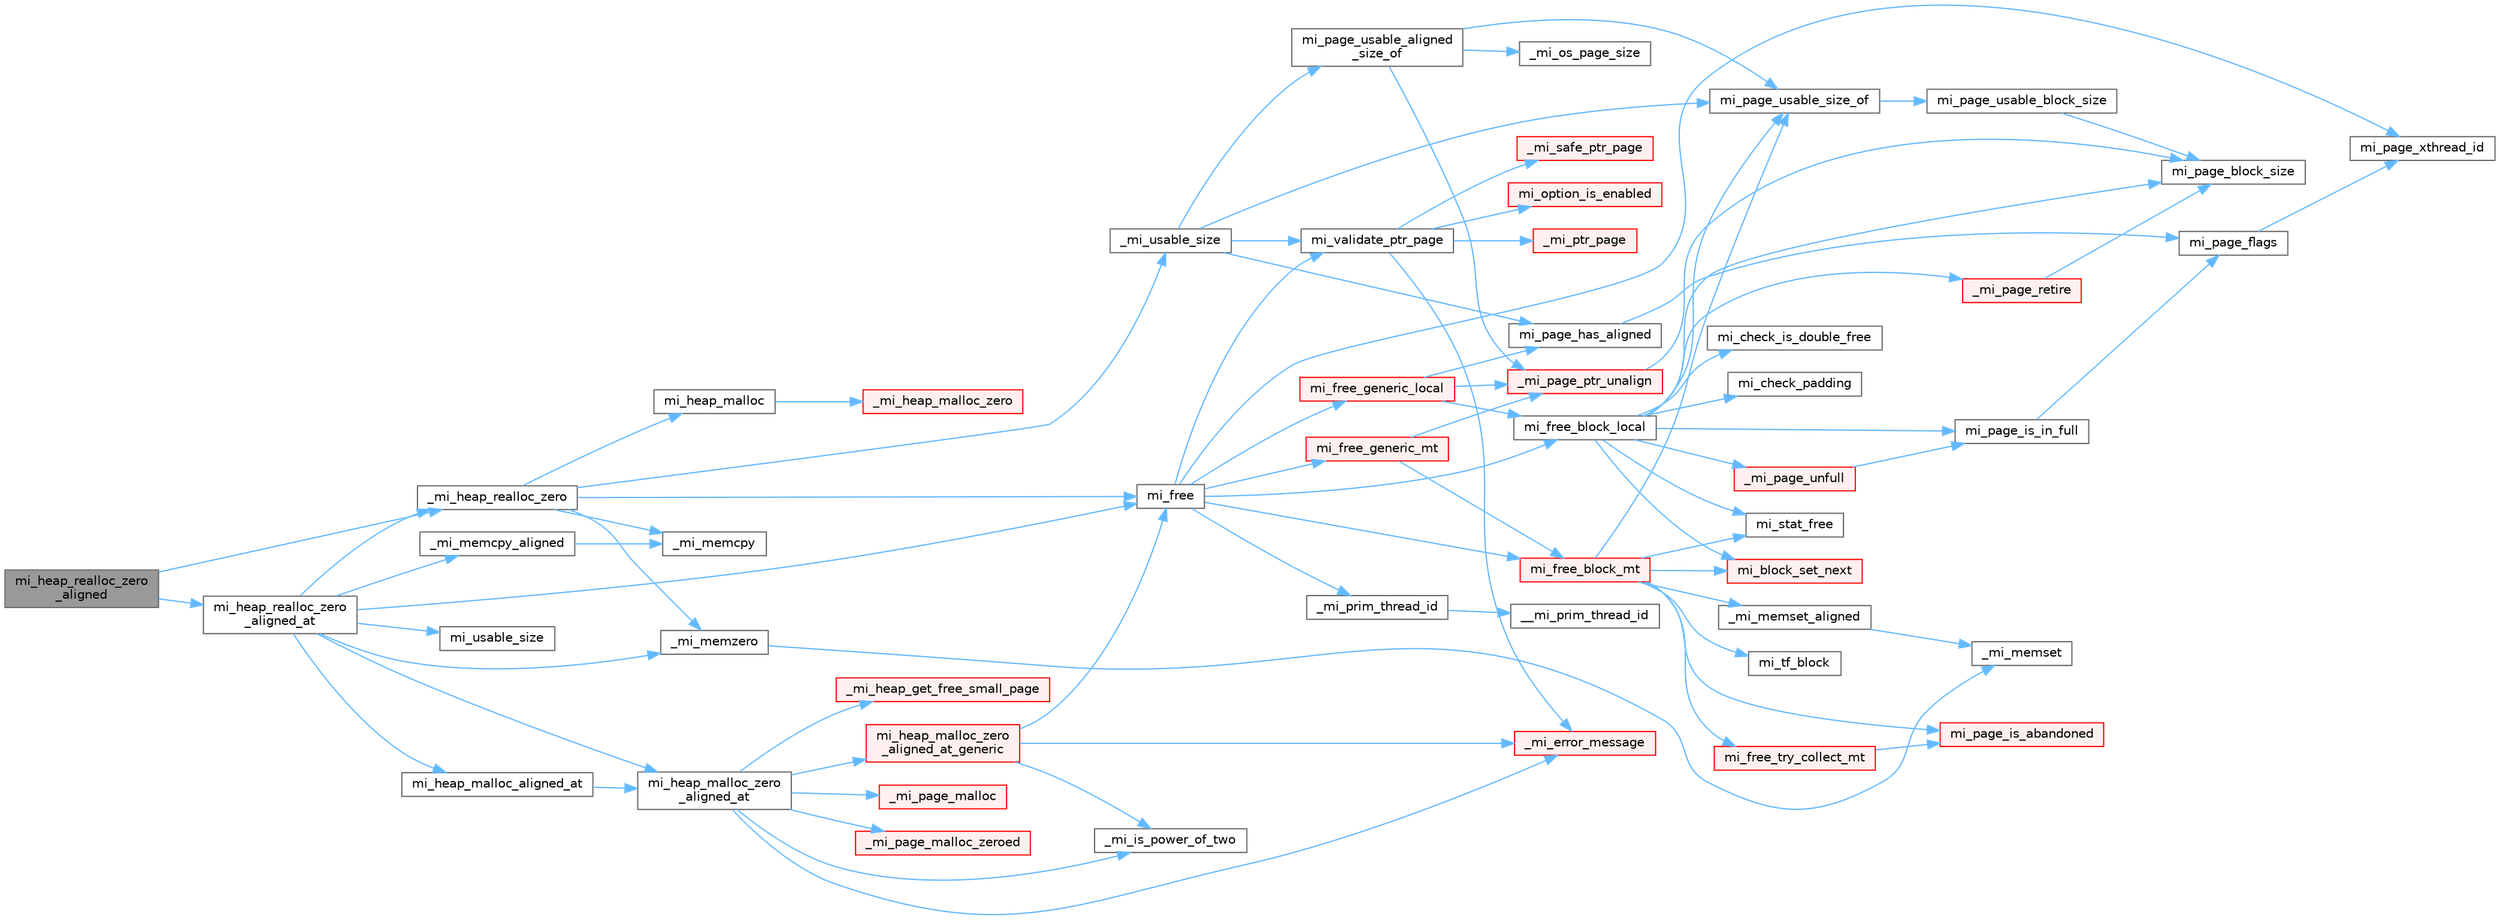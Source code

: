 digraph "mi_heap_realloc_zero_aligned"
{
 // LATEX_PDF_SIZE
  bgcolor="transparent";
  edge [fontname=Helvetica,fontsize=10,labelfontname=Helvetica,labelfontsize=10];
  node [fontname=Helvetica,fontsize=10,shape=box,height=0.2,width=0.4];
  rankdir="LR";
  Node1 [id="Node000001",label="mi_heap_realloc_zero\l_aligned",height=0.2,width=0.4,color="gray40", fillcolor="grey60", style="filled", fontcolor="black",tooltip=" "];
  Node1 -> Node2 [id="edge78_Node000001_Node000002",color="steelblue1",style="solid",tooltip=" "];
  Node2 [id="Node000002",label="_mi_heap_realloc_zero",height=0.2,width=0.4,color="grey40", fillcolor="white", style="filled",URL="$alloc_8c.html#aa0a502a8b4b3af96fbc3bc6a0cf2e092",tooltip=" "];
  Node2 -> Node3 [id="edge79_Node000002_Node000003",color="steelblue1",style="solid",tooltip=" "];
  Node3 [id="Node000003",label="_mi_memcpy",height=0.2,width=0.4,color="grey40", fillcolor="white", style="filled",URL="$_e_a_s_t_l_2packages_2mimalloc_2include_2mimalloc_2internal_8h.html#aced8405f24c39af46117066bb1633924",tooltip=" "];
  Node2 -> Node4 [id="edge80_Node000002_Node000004",color="steelblue1",style="solid",tooltip=" "];
  Node4 [id="Node000004",label="_mi_memzero",height=0.2,width=0.4,color="grey40", fillcolor="white", style="filled",URL="$_e_a_s_t_l_2packages_2mimalloc_2include_2mimalloc_2internal_8h.html#a621a19b2339e1a1d23f8bc1a96eb3b54",tooltip=" "];
  Node4 -> Node5 [id="edge81_Node000004_Node000005",color="steelblue1",style="solid",tooltip=" "];
  Node5 [id="Node000005",label="_mi_memset",height=0.2,width=0.4,color="grey40", fillcolor="white", style="filled",URL="$_e_a_s_t_l_2packages_2mimalloc_2include_2mimalloc_2internal_8h.html#ae042f084f894809035813d45e3c43561",tooltip=" "];
  Node2 -> Node6 [id="edge82_Node000002_Node000006",color="steelblue1",style="solid",tooltip=" "];
  Node6 [id="Node000006",label="_mi_usable_size",height=0.2,width=0.4,color="grey40", fillcolor="white", style="filled",URL="$free_8c.html#ad2304b1ed3a49b8c20e550c060d5627d",tooltip=" "];
  Node6 -> Node7 [id="edge83_Node000006_Node000007",color="steelblue1",style="solid",tooltip=" "];
  Node7 [id="Node000007",label="mi_page_has_aligned",height=0.2,width=0.4,color="grey40", fillcolor="white", style="filled",URL="$_e_a_s_t_l_2packages_2mimalloc_2include_2mimalloc_2internal_8h.html#ae0b5641b1e2fabf59c84685e08520852",tooltip=" "];
  Node7 -> Node8 [id="edge84_Node000007_Node000008",color="steelblue1",style="solid",tooltip=" "];
  Node8 [id="Node000008",label="mi_page_flags",height=0.2,width=0.4,color="grey40", fillcolor="white", style="filled",URL="$_e_a_s_t_l_2packages_2mimalloc_2include_2mimalloc_2internal_8h.html#a3d26e50ecf7ae2045d2a6dc69c3c30c8",tooltip=" "];
  Node8 -> Node9 [id="edge85_Node000008_Node000009",color="steelblue1",style="solid",tooltip=" "];
  Node9 [id="Node000009",label="mi_page_xthread_id",height=0.2,width=0.4,color="grey40", fillcolor="white", style="filled",URL="$_e_a_s_t_l_2packages_2mimalloc_2include_2mimalloc_2internal_8h.html#af15a53be4fb9aa00af3c25632b1b1dac",tooltip=" "];
  Node6 -> Node10 [id="edge86_Node000006_Node000010",color="steelblue1",style="solid",tooltip=" "];
  Node10 [id="Node000010",label="mi_page_usable_aligned\l_size_of",height=0.2,width=0.4,color="grey40", fillcolor="white", style="filled",URL="$free_8c.html#a85c1b5ab3965f4a581f194aa06d0cf45",tooltip=" "];
  Node10 -> Node11 [id="edge87_Node000010_Node000011",color="steelblue1",style="solid",tooltip=" "];
  Node11 [id="Node000011",label="_mi_os_page_size",height=0.2,width=0.4,color="grey40", fillcolor="white", style="filled",URL="$os_8c.html#a723e4c95209d4c6282b53317473e83d5",tooltip=" "];
  Node10 -> Node12 [id="edge88_Node000010_Node000012",color="steelblue1",style="solid",tooltip=" "];
  Node12 [id="Node000012",label="_mi_page_ptr_unalign",height=0.2,width=0.4,color="red", fillcolor="#FFF0F0", style="filled",URL="$free_8c.html#a02c896f799e571b628b2d7747ca9f771",tooltip=" "];
  Node12 -> Node13 [id="edge89_Node000012_Node000013",color="steelblue1",style="solid",tooltip=" "];
  Node13 [id="Node000013",label="mi_page_block_size",height=0.2,width=0.4,color="grey40", fillcolor="white", style="filled",URL="$_e_a_s_t_l_2packages_2mimalloc_2include_2mimalloc_2internal_8h.html#a6134893990c1f09da2b40092ceecc780",tooltip=" "];
  Node10 -> Node15 [id="edge90_Node000010_Node000015",color="steelblue1",style="solid",tooltip=" "];
  Node15 [id="Node000015",label="mi_page_usable_size_of",height=0.2,width=0.4,color="grey40", fillcolor="white", style="filled",URL="$free_8c.html#a26335e66b160c5319806a2e33f7b70e7",tooltip=" "];
  Node15 -> Node16 [id="edge91_Node000015_Node000016",color="steelblue1",style="solid",tooltip=" "];
  Node16 [id="Node000016",label="mi_page_usable_block_size",height=0.2,width=0.4,color="grey40", fillcolor="white", style="filled",URL="$_e_a_s_t_l_2packages_2mimalloc_2include_2mimalloc_2internal_8h.html#a432abca03d059a7d40d8d39617afc8f7",tooltip=" "];
  Node16 -> Node13 [id="edge92_Node000016_Node000013",color="steelblue1",style="solid",tooltip=" "];
  Node6 -> Node15 [id="edge93_Node000006_Node000015",color="steelblue1",style="solid",tooltip=" "];
  Node6 -> Node17 [id="edge94_Node000006_Node000017",color="steelblue1",style="solid",tooltip=" "];
  Node17 [id="Node000017",label="mi_validate_ptr_page",height=0.2,width=0.4,color="grey40", fillcolor="white", style="filled",URL="$free_8c.html#a3c325fa47ff6342dca1b913607844b93",tooltip=" "];
  Node17 -> Node18 [id="edge95_Node000017_Node000018",color="steelblue1",style="solid",tooltip=" "];
  Node18 [id="Node000018",label="_mi_error_message",height=0.2,width=0.4,color="red", fillcolor="#FFF0F0", style="filled",URL="$options_8c.html#a2bebc073bcaac71658e57bb260c2e426",tooltip=" "];
  Node17 -> Node55 [id="edge96_Node000017_Node000055",color="steelblue1",style="solid",tooltip=" "];
  Node55 [id="Node000055",label="_mi_ptr_page",height=0.2,width=0.4,color="red", fillcolor="#FFF0F0", style="filled",URL="$_e_a_s_t_l_2packages_2mimalloc_2include_2mimalloc_2internal_8h.html#acd84a462a2045538d19ecc56e6cc29f6",tooltip=" "];
  Node17 -> Node60 [id="edge97_Node000017_Node000060",color="steelblue1",style="solid",tooltip=" "];
  Node60 [id="Node000060",label="_mi_safe_ptr_page",height=0.2,width=0.4,color="red", fillcolor="#FFF0F0", style="filled",URL="$page-map_8c.html#aa93d85305e51471aa1951ab818628a63",tooltip=" "];
  Node17 -> Node20 [id="edge98_Node000017_Node000020",color="steelblue1",style="solid",tooltip=" "];
  Node20 [id="Node000020",label="mi_option_is_enabled",height=0.2,width=0.4,color="red", fillcolor="#FFF0F0", style="filled",URL="$group__options.html#ga459ad98f18b3fc9275474807fe0ca188",tooltip=" "];
  Node2 -> Node62 [id="edge99_Node000002_Node000062",color="steelblue1",style="solid",tooltip=" "];
  Node62 [id="Node000062",label="mi_free",height=0.2,width=0.4,color="grey40", fillcolor="white", style="filled",URL="$group__malloc.html#gaf2c7b89c327d1f60f59e68b9ea644d95",tooltip=" "];
  Node62 -> Node37 [id="edge100_Node000062_Node000037",color="steelblue1",style="solid",tooltip=" "];
  Node37 [id="Node000037",label="_mi_prim_thread_id",height=0.2,width=0.4,color="grey40", fillcolor="white", style="filled",URL="$prim_8h.html#a3875c92cbb791d0a7c69bc1fd2df6804",tooltip=" "];
  Node37 -> Node38 [id="edge101_Node000037_Node000038",color="steelblue1",style="solid",tooltip=" "];
  Node38 [id="Node000038",label="__mi_prim_thread_id",height=0.2,width=0.4,color="grey40", fillcolor="white", style="filled",URL="$prim_8h.html#a42ea20cb0253ec21dff5f6770927df20",tooltip=" "];
  Node62 -> Node63 [id="edge102_Node000062_Node000063",color="steelblue1",style="solid",tooltip=" "];
  Node63 [id="Node000063",label="mi_free_block_local",height=0.2,width=0.4,color="grey40", fillcolor="white", style="filled",URL="$free_8c.html#a4ea336aeb08fb4786186f6087a751d3c",tooltip=" "];
  Node63 -> Node64 [id="edge103_Node000063_Node000064",color="steelblue1",style="solid",tooltip=" "];
  Node64 [id="Node000064",label="_mi_page_retire",height=0.2,width=0.4,color="red", fillcolor="#FFF0F0", style="filled",URL="$page_8c.html#a54b1e58a3b88604ea8dc4d9220f4c32c",tooltip=" "];
  Node64 -> Node13 [id="edge104_Node000064_Node000013",color="steelblue1",style="solid",tooltip=" "];
  Node63 -> Node255 [id="edge105_Node000063_Node000255",color="steelblue1",style="solid",tooltip=" "];
  Node255 [id="Node000255",label="_mi_page_unfull",height=0.2,width=0.4,color="red", fillcolor="#FFF0F0", style="filled",URL="$page_8c.html#a56fb2dd5b89d7848f041fc2f9ad189a0",tooltip=" "];
  Node255 -> Node242 [id="edge106_Node000255_Node000242",color="steelblue1",style="solid",tooltip=" "];
  Node242 [id="Node000242",label="mi_page_is_in_full",height=0.2,width=0.4,color="grey40", fillcolor="white", style="filled",URL="$_e_a_s_t_l_2packages_2mimalloc_2include_2mimalloc_2internal_8h.html#a250f4d0710309fb1cff782cd06644842",tooltip=" "];
  Node242 -> Node8 [id="edge107_Node000242_Node000008",color="steelblue1",style="solid",tooltip=" "];
  Node63 -> Node258 [id="edge108_Node000063_Node000258",color="steelblue1",style="solid",tooltip=" "];
  Node258 [id="Node000258",label="mi_block_set_next",height=0.2,width=0.4,color="red", fillcolor="#FFF0F0", style="filled",URL="$_e_a_s_t_l_2packages_2mimalloc_2include_2mimalloc_2internal_8h.html#ac7b440a922454c163ed1139aac9b946d",tooltip=" "];
  Node63 -> Node262 [id="edge109_Node000063_Node000262",color="steelblue1",style="solid",tooltip=" "];
  Node262 [id="Node000262",label="mi_check_is_double_free",height=0.2,width=0.4,color="grey40", fillcolor="white", style="filled",URL="$free_8c.html#ad23f1572e5f6b82c4c59a43fb9f0595d",tooltip=" "];
  Node63 -> Node263 [id="edge110_Node000063_Node000263",color="steelblue1",style="solid",tooltip=" "];
  Node263 [id="Node000263",label="mi_check_padding",height=0.2,width=0.4,color="grey40", fillcolor="white", style="filled",URL="$free_8c.html#a607d73b1962b5676b5fb0a58d0eda6d8",tooltip=" "];
  Node63 -> Node13 [id="edge111_Node000063_Node000013",color="steelblue1",style="solid",tooltip=" "];
  Node63 -> Node242 [id="edge112_Node000063_Node000242",color="steelblue1",style="solid",tooltip=" "];
  Node63 -> Node15 [id="edge113_Node000063_Node000015",color="steelblue1",style="solid",tooltip=" "];
  Node63 -> Node264 [id="edge114_Node000063_Node000264",color="steelblue1",style="solid",tooltip=" "];
  Node264 [id="Node000264",label="mi_stat_free",height=0.2,width=0.4,color="grey40", fillcolor="white", style="filled",URL="$free_8c.html#a559045bfe8e993e8ee3e7aef40cf1e35",tooltip=" "];
  Node62 -> Node265 [id="edge115_Node000062_Node000265",color="steelblue1",style="solid",tooltip=" "];
  Node265 [id="Node000265",label="mi_free_block_mt",height=0.2,width=0.4,color="red", fillcolor="#FFF0F0", style="filled",URL="$free_8c.html#af5ffcf95b8bfc34e499ae3b203e72475",tooltip=" "];
  Node265 -> Node162 [id="edge116_Node000265_Node000162",color="steelblue1",style="solid",tooltip=" "];
  Node162 [id="Node000162",label="_mi_memset_aligned",height=0.2,width=0.4,color="grey40", fillcolor="white", style="filled",URL="$_e_a_s_t_l_2packages_2mimalloc_2include_2mimalloc_2internal_8h.html#a770dbf90c89e7e7761f2f99c0fc28115",tooltip=" "];
  Node162 -> Node5 [id="edge117_Node000162_Node000005",color="steelblue1",style="solid",tooltip=" "];
  Node265 -> Node258 [id="edge118_Node000265_Node000258",color="steelblue1",style="solid",tooltip=" "];
  Node265 -> Node266 [id="edge119_Node000265_Node000266",color="steelblue1",style="solid",tooltip=" "];
  Node266 [id="Node000266",label="mi_free_try_collect_mt",height=0.2,width=0.4,color="red", fillcolor="#FFF0F0", style="filled",URL="$free_8c.html#a95d8dc8cc63abfde145fac55e9353d24",tooltip=" "];
  Node266 -> Node233 [id="edge120_Node000266_Node000233",color="steelblue1",style="solid",tooltip=" "];
  Node233 [id="Node000233",label="mi_page_is_abandoned",height=0.2,width=0.4,color="red", fillcolor="#FFF0F0", style="filled",URL="$_e_a_s_t_l_2packages_2mimalloc_2include_2mimalloc_2internal_8h.html#aa75f964d916bd58a37861b88491c51fb",tooltip=" "];
  Node265 -> Node233 [id="edge121_Node000265_Node000233",color="steelblue1",style="solid",tooltip=" "];
  Node265 -> Node15 [id="edge122_Node000265_Node000015",color="steelblue1",style="solid",tooltip=" "];
  Node265 -> Node264 [id="edge123_Node000265_Node000264",color="steelblue1",style="solid",tooltip=" "];
  Node265 -> Node314 [id="edge124_Node000265_Node000314",color="steelblue1",style="solid",tooltip=" "];
  Node314 [id="Node000314",label="mi_tf_block",height=0.2,width=0.4,color="grey40", fillcolor="white", style="filled",URL="$_e_a_s_t_l_2packages_2mimalloc_2include_2mimalloc_2internal_8h.html#a68f9b45db9fe19930366d0e473bdf791",tooltip=" "];
  Node62 -> Node328 [id="edge125_Node000062_Node000328",color="steelblue1",style="solid",tooltip=" "];
  Node328 [id="Node000328",label="mi_free_generic_local",height=0.2,width=0.4,color="red", fillcolor="#FFF0F0", style="filled",URL="$free_8c.html#a2e61936ec89160d051a72f0d1f95424f",tooltip=" "];
  Node328 -> Node12 [id="edge126_Node000328_Node000012",color="steelblue1",style="solid",tooltip=" "];
  Node328 -> Node63 [id="edge127_Node000328_Node000063",color="steelblue1",style="solid",tooltip=" "];
  Node328 -> Node7 [id="edge128_Node000328_Node000007",color="steelblue1",style="solid",tooltip=" "];
  Node62 -> Node330 [id="edge129_Node000062_Node000330",color="steelblue1",style="solid",tooltip=" "];
  Node330 [id="Node000330",label="mi_free_generic_mt",height=0.2,width=0.4,color="red", fillcolor="#FFF0F0", style="filled",URL="$free_8c.html#acc3316883c1cf74f78cb41e5d1b46ced",tooltip=" "];
  Node330 -> Node12 [id="edge130_Node000330_Node000012",color="steelblue1",style="solid",tooltip=" "];
  Node330 -> Node265 [id="edge131_Node000330_Node000265",color="steelblue1",style="solid",tooltip=" "];
  Node62 -> Node9 [id="edge132_Node000062_Node000009",color="steelblue1",style="solid",tooltip=" "];
  Node62 -> Node17 [id="edge133_Node000062_Node000017",color="steelblue1",style="solid",tooltip=" "];
  Node2 -> Node331 [id="edge134_Node000002_Node000331",color="steelblue1",style="solid",tooltip=" "];
  Node331 [id="Node000331",label="mi_heap_malloc",height=0.2,width=0.4,color="grey40", fillcolor="white", style="filled",URL="$group__heap.html#gab374e206c7034e0d899fb934e4f4a863",tooltip=" "];
  Node331 -> Node332 [id="edge135_Node000331_Node000332",color="steelblue1",style="solid",tooltip=" "];
  Node332 [id="Node000332",label="_mi_heap_malloc_zero",height=0.2,width=0.4,color="red", fillcolor="#FFF0F0", style="filled",URL="$alloc_8c.html#a4f6dd9bc8d4e47e98566ee77883d703e",tooltip=" "];
  Node1 -> Node484 [id="edge136_Node000001_Node000484",color="steelblue1",style="solid",tooltip=" "];
  Node484 [id="Node000484",label="mi_heap_realloc_zero\l_aligned_at",height=0.2,width=0.4,color="grey40", fillcolor="white", style="filled",URL="$alloc-aligned_8c.html#a1c31e7f7df144e6496e627272467f8cf",tooltip=" "];
  Node484 -> Node2 [id="edge137_Node000484_Node000002",color="steelblue1",style="solid",tooltip=" "];
  Node484 -> Node443 [id="edge138_Node000484_Node000443",color="steelblue1",style="solid",tooltip=" "];
  Node443 [id="Node000443",label="_mi_memcpy_aligned",height=0.2,width=0.4,color="grey40", fillcolor="white", style="filled",URL="$_e_a_s_t_l_2packages_2mimalloc_2include_2mimalloc_2internal_8h.html#a4dbcd4c6bee50fa4a3fb4b5e2a8d1438",tooltip=" "];
  Node443 -> Node3 [id="edge139_Node000443_Node000003",color="steelblue1",style="solid",tooltip=" "];
  Node484 -> Node4 [id="edge140_Node000484_Node000004",color="steelblue1",style="solid",tooltip=" "];
  Node484 -> Node62 [id="edge141_Node000484_Node000062",color="steelblue1",style="solid",tooltip=" "];
  Node484 -> Node485 [id="edge142_Node000484_Node000485",color="steelblue1",style="solid",tooltip=" "];
  Node485 [id="Node000485",label="mi_heap_malloc_aligned_at",height=0.2,width=0.4,color="grey40", fillcolor="white", style="filled",URL="$group__heap.html#gae7ffc045c3996497a7f3a5f6fe7b8aaa",tooltip=" "];
  Node485 -> Node486 [id="edge143_Node000485_Node000486",color="steelblue1",style="solid",tooltip=" "];
  Node486 [id="Node000486",label="mi_heap_malloc_zero\l_aligned_at",height=0.2,width=0.4,color="grey40", fillcolor="white", style="filled",URL="$alloc-aligned_8c.html#a5a91c01df4ee03f2157157434e535648",tooltip=" "];
  Node486 -> Node18 [id="edge144_Node000486_Node000018",color="steelblue1",style="solid",tooltip=" "];
  Node486 -> Node482 [id="edge145_Node000486_Node000482",color="steelblue1",style="solid",tooltip=" "];
  Node482 [id="Node000482",label="_mi_heap_get_free_small_page",height=0.2,width=0.4,color="red", fillcolor="#FFF0F0", style="filled",URL="$_e_a_s_t_l_2packages_2mimalloc_2include_2mimalloc_2internal_8h.html#a5ab9d8fb17d6213eb9789008e8d69ac1",tooltip=" "];
  Node486 -> Node208 [id="edge146_Node000486_Node000208",color="steelblue1",style="solid",tooltip=" "];
  Node208 [id="Node000208",label="_mi_is_power_of_two",height=0.2,width=0.4,color="grey40", fillcolor="white", style="filled",URL="$_e_a_s_t_l_2packages_2mimalloc_2include_2mimalloc_2internal_8h.html#ac46068515202fb9642f6b2610836bd82",tooltip=" "];
  Node486 -> Node336 [id="edge147_Node000486_Node000336",color="steelblue1",style="solid",tooltip=" "];
  Node336 [id="Node000336",label="_mi_page_malloc",height=0.2,width=0.4,color="red", fillcolor="#FFF0F0", style="filled",URL="$alloc_8c.html#a97c32575c2b27f4dc75af2429c45819d",tooltip=" "];
  Node486 -> Node487 [id="edge148_Node000486_Node000487",color="steelblue1",style="solid",tooltip=" "];
  Node487 [id="Node000487",label="_mi_page_malloc_zeroed",height=0.2,width=0.4,color="red", fillcolor="#FFF0F0", style="filled",URL="$alloc_8c.html#adfd7ea63bc22fb012fb1b5ddcb0253d9",tooltip=" "];
  Node486 -> Node488 [id="edge149_Node000486_Node000488",color="steelblue1",style="solid",tooltip=" "];
  Node488 [id="Node000488",label="mi_heap_malloc_zero\l_aligned_at_generic",height=0.2,width=0.4,color="red", fillcolor="#FFF0F0", style="filled",URL="$alloc-aligned_8c.html#af2d93c20264f100910f38ae10bd6e9d8",tooltip=" "];
  Node488 -> Node18 [id="edge150_Node000488_Node000018",color="steelblue1",style="solid",tooltip=" "];
  Node488 -> Node208 [id="edge151_Node000488_Node000208",color="steelblue1",style="solid",tooltip=" "];
  Node488 -> Node62 [id="edge152_Node000488_Node000062",color="steelblue1",style="solid",tooltip=" "];
  Node484 -> Node486 [id="edge153_Node000484_Node000486",color="steelblue1",style="solid",tooltip=" "];
  Node484 -> Node483 [id="edge154_Node000484_Node000483",color="steelblue1",style="solid",tooltip=" "];
  Node483 [id="Node000483",label="mi_usable_size",height=0.2,width=0.4,color="grey40", fillcolor="white", style="filled",URL="$group__extended.html#ga089c859d9eddc5f9b4bd946cd53cebee",tooltip=" "];
}
